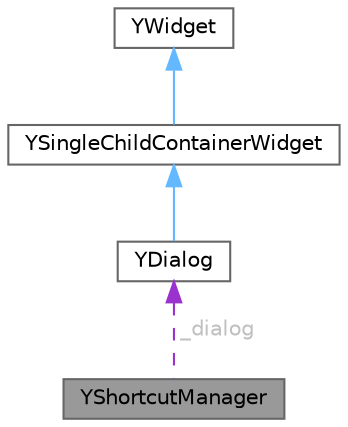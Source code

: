 digraph "YShortcutManager"
{
 // LATEX_PDF_SIZE
  bgcolor="transparent";
  edge [fontname=Helvetica,fontsize=10,labelfontname=Helvetica,labelfontsize=10];
  node [fontname=Helvetica,fontsize=10,shape=box,height=0.2,width=0.4];
  Node1 [id="Node000001",label="YShortcutManager",height=0.2,width=0.4,color="gray40", fillcolor="grey60", style="filled", fontcolor="black",tooltip=" "];
  Node2 -> Node1 [id="edge1_Node000001_Node000002",dir="back",color="darkorchid3",style="dashed",tooltip=" ",label=" _dialog",fontcolor="grey" ];
  Node2 [id="Node000002",label="YDialog",height=0.2,width=0.4,color="gray40", fillcolor="white", style="filled",URL="$classYDialog.html",tooltip=" "];
  Node3 -> Node2 [id="edge2_Node000002_Node000003",dir="back",color="steelblue1",style="solid",tooltip=" "];
  Node3 [id="Node000003",label="YSingleChildContainerWidget",height=0.2,width=0.4,color="gray40", fillcolor="white", style="filled",URL="$classYSingleChildContainerWidget.html",tooltip=" "];
  Node4 -> Node3 [id="edge3_Node000003_Node000004",dir="back",color="steelblue1",style="solid",tooltip=" "];
  Node4 [id="Node000004",label="YWidget",height=0.2,width=0.4,color="gray40", fillcolor="white", style="filled",URL="$classYWidget.html",tooltip=" "];
}
